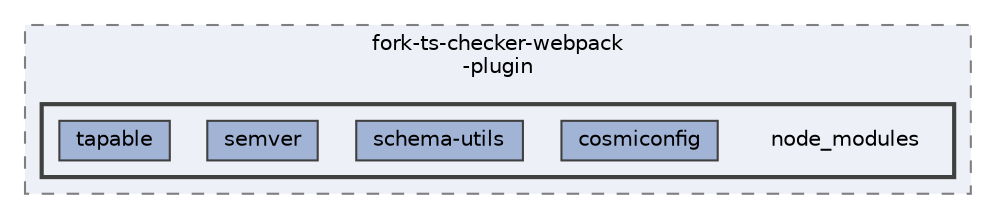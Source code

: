 digraph "pkiclassroomrescheduler/src/main/frontend/node_modules/fork-ts-checker-webpack-plugin/node_modules"
{
 // LATEX_PDF_SIZE
  bgcolor="transparent";
  edge [fontname=Helvetica,fontsize=10,labelfontname=Helvetica,labelfontsize=10];
  node [fontname=Helvetica,fontsize=10,shape=box,height=0.2,width=0.4];
  compound=true
  subgraph clusterdir_2b10a4b893d0e4e90bbd8116a45719cd {
    graph [ bgcolor="#edf0f7", pencolor="grey50", label="fork-ts-checker-webpack\l-plugin", fontname=Helvetica,fontsize=10 style="filled,dashed", URL="dir_2b10a4b893d0e4e90bbd8116a45719cd.html",tooltip=""]
  subgraph clusterdir_6059cd264917ccf8e9bcf51db833da37 {
    graph [ bgcolor="#edf0f7", pencolor="grey25", label="", fontname=Helvetica,fontsize=10 style="filled,bold", URL="dir_6059cd264917ccf8e9bcf51db833da37.html",tooltip=""]
    dir_6059cd264917ccf8e9bcf51db833da37 [shape=plaintext, label="node_modules"];
  dir_9e44e3cead053e74b60dd8ecd8bf435a [label="cosmiconfig", fillcolor="#a2b4d6", color="grey25", style="filled", URL="dir_9e44e3cead053e74b60dd8ecd8bf435a.html",tooltip=""];
  dir_99bdee3d890d5139abbeac58450ae4c9 [label="schema-utils", fillcolor="#a2b4d6", color="grey25", style="filled", URL="dir_99bdee3d890d5139abbeac58450ae4c9.html",tooltip=""];
  dir_8b358cd68ef137a9cd8bc23b11fc5040 [label="semver", fillcolor="#a2b4d6", color="grey25", style="filled", URL="dir_8b358cd68ef137a9cd8bc23b11fc5040.html",tooltip=""];
  dir_3044566cc30c9c157b7d91296446e981 [label="tapable", fillcolor="#a2b4d6", color="grey25", style="filled", URL="dir_3044566cc30c9c157b7d91296446e981.html",tooltip=""];
  }
  }
}

